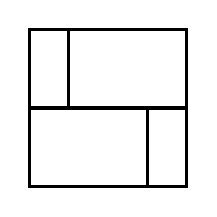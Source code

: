 \begin{tikzpicture}[very thick, scale=.5]
    \draw (0,2) rectangle (1,4);
    \draw (1,2) rectangle (4,4);
    \draw (0,0) rectangle (3,2);
    \draw (3,0) rectangle (4,2);
\end{tikzpicture}
